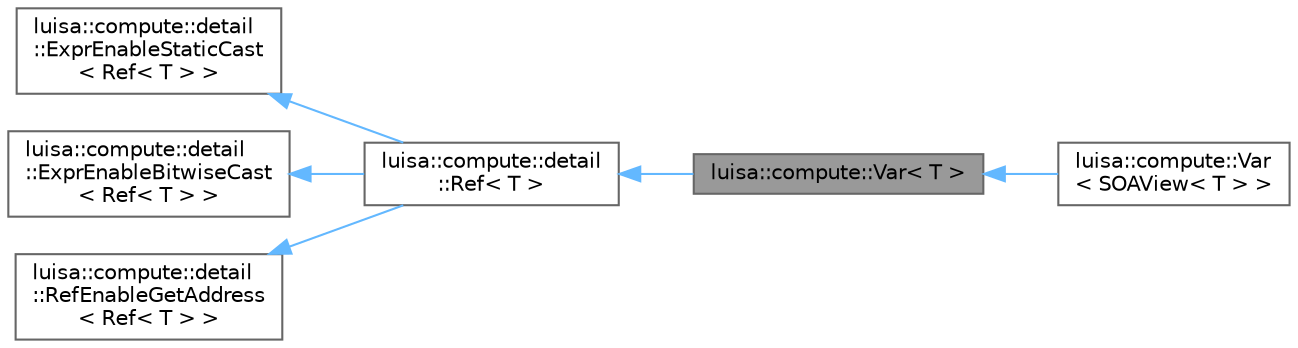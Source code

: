 digraph "luisa::compute::Var&lt; T &gt;"
{
 // LATEX_PDF_SIZE
  bgcolor="transparent";
  edge [fontname=Helvetica,fontsize=10,labelfontname=Helvetica,labelfontsize=10];
  node [fontname=Helvetica,fontsize=10,shape=box,height=0.2,width=0.4];
  rankdir="LR";
  Node1 [id="Node000001",label="luisa::compute::Var\< T \>",height=0.2,width=0.4,color="gray40", fillcolor="grey60", style="filled", fontcolor="black",tooltip="Class of variable"];
  Node2 -> Node1 [id="edge1_Node000001_Node000002",dir="back",color="steelblue1",style="solid",tooltip=" "];
  Node2 [id="Node000002",label="luisa::compute::detail\l::Ref\< T \>",height=0.2,width=0.4,color="gray40", fillcolor="white", style="filled",URL="$structluisa_1_1compute_1_1detail_1_1_ref.html",tooltip="Ref<T>"];
  Node3 -> Node2 [id="edge2_Node000002_Node000003",dir="back",color="steelblue1",style="solid",tooltip=" "];
  Node3 [id="Node000003",label="luisa::compute::detail\l::ExprEnableStaticCast\l\< Ref\< T \> \>",height=0.2,width=0.4,color="gray40", fillcolor="white", style="filled",URL="$structluisa_1_1compute_1_1detail_1_1_expr_enable_static_cast.html",tooltip=" "];
  Node4 -> Node2 [id="edge3_Node000002_Node000004",dir="back",color="steelblue1",style="solid",tooltip=" "];
  Node4 [id="Node000004",label="luisa::compute::detail\l::ExprEnableBitwiseCast\l\< Ref\< T \> \>",height=0.2,width=0.4,color="gray40", fillcolor="white", style="filled",URL="$structluisa_1_1compute_1_1detail_1_1_expr_enable_bitwise_cast.html",tooltip=" "];
  Node5 -> Node2 [id="edge4_Node000002_Node000005",dir="back",color="steelblue1",style="solid",tooltip=" "];
  Node5 [id="Node000005",label="luisa::compute::detail\l::RefEnableGetAddress\l\< Ref\< T \> \>",height=0.2,width=0.4,color="gray40", fillcolor="white", style="filled",URL="$structluisa_1_1compute_1_1detail_1_1_ref_enable_get_address.html",tooltip=" "];
  Node1 -> Node6 [id="edge5_Node000001_Node000006",dir="back",color="steelblue1",style="solid",tooltip=" "];
  Node6 [id="Node000006",label="luisa::compute::Var\l\< SOAView\< T \> \>",height=0.2,width=0.4,color="gray40", fillcolor="white", style="filled",URL="$structluisa_1_1compute_1_1_var_3_01_s_o_a_view_3_01_t_01_4_01_4.html",tooltip=" "];
}
